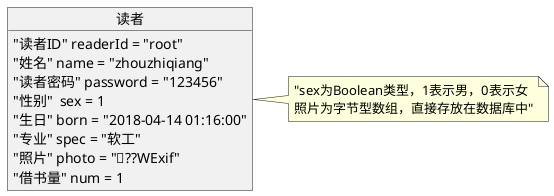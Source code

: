 @startuml

object 读者 {
	 	 "读者ID" readerId = "root"
     	 "姓名" name = "zhouzhiqiang"
     	 "读者密码" password = "123456"
    	 "性别"  sex = 1
    	 "生日" born = "2018-04-14 01:16:00"
    	 "专业" spec = "软工"
    	 "照片" photo = "??WExif"
    	 "借书量" num = 1
	}
	note  right : "sex为Boolean类型，1表示男，0表示女\n照片为字节型数组，直接存放在数据库中"

@enduml